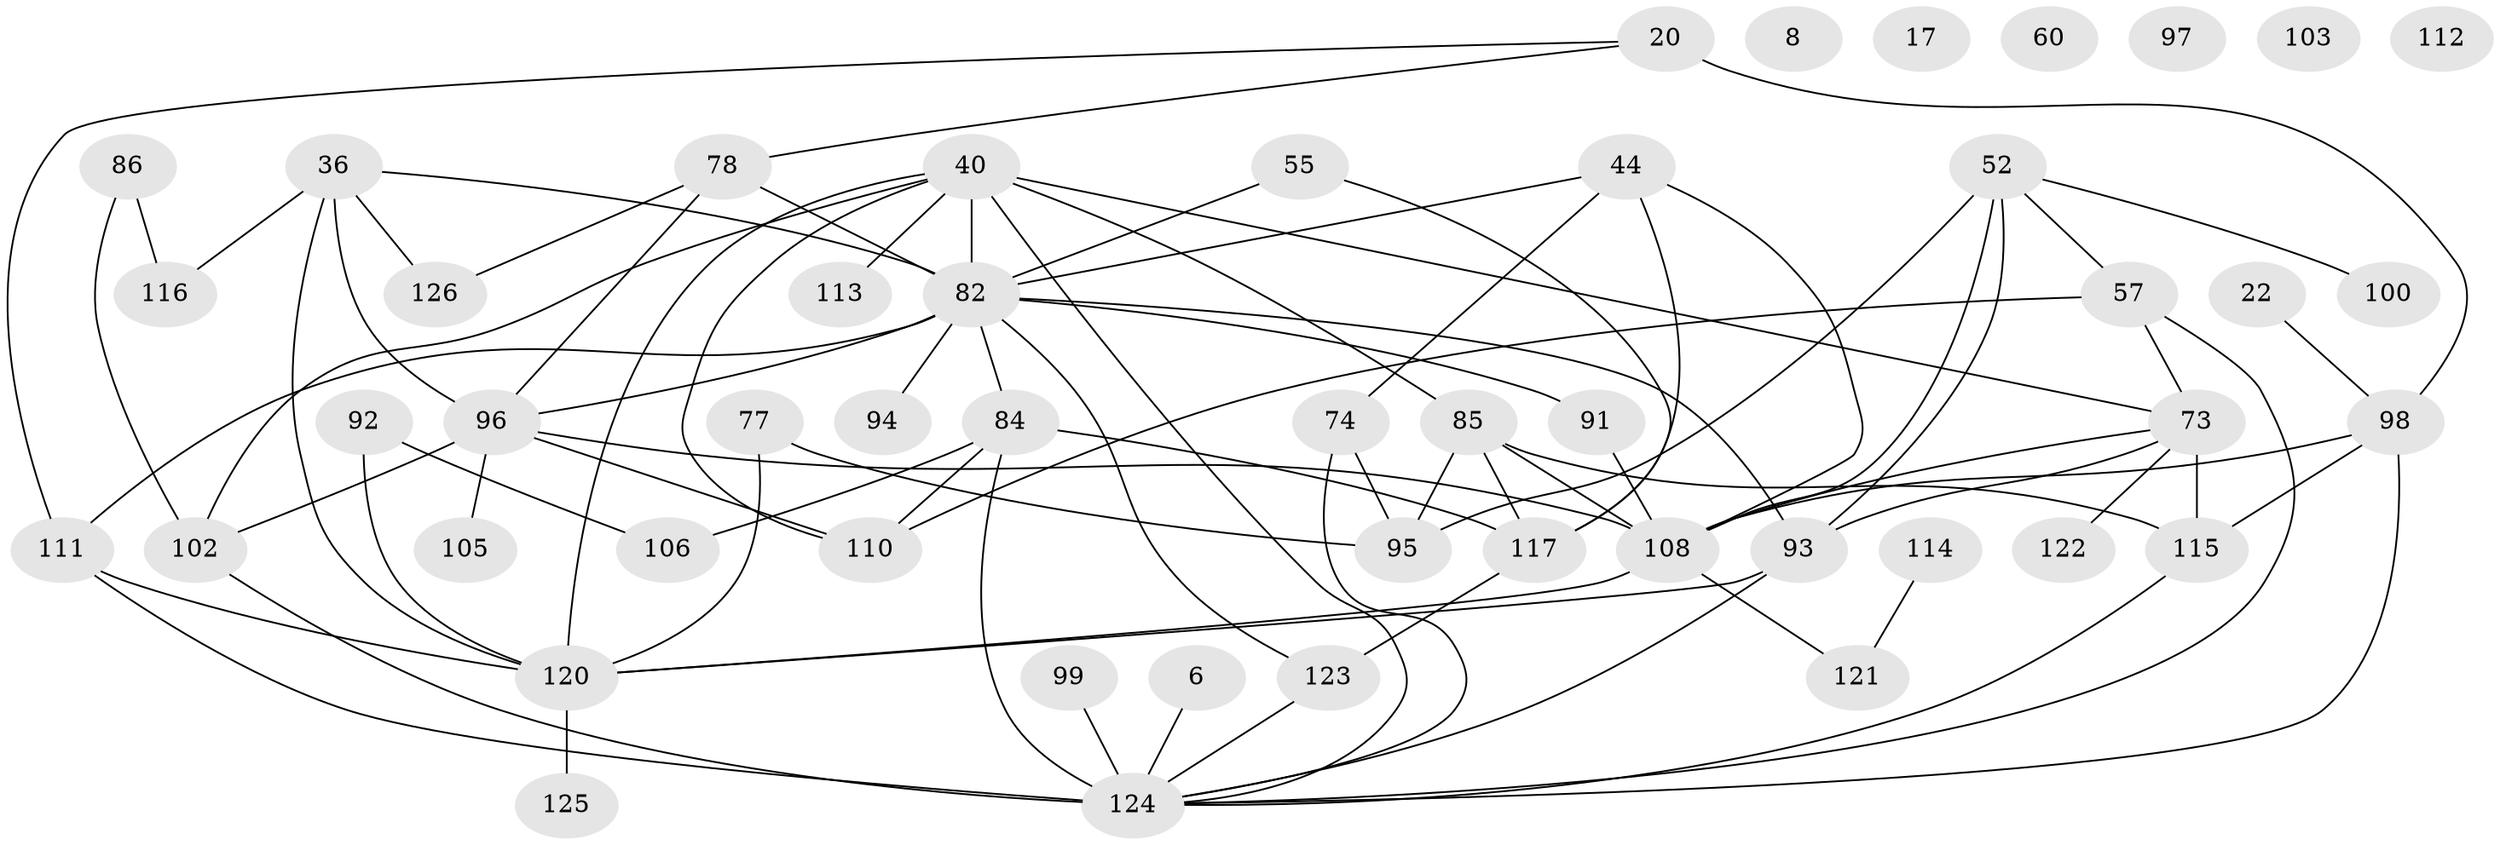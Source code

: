 // original degree distribution, {2: 0.30952380952380953, 4: 0.19047619047619047, 5: 0.07142857142857142, 1: 0.12698412698412698, 0: 0.047619047619047616, 6: 0.05555555555555555, 3: 0.16666666666666666, 7: 0.023809523809523808, 9: 0.007936507936507936}
// Generated by graph-tools (version 1.1) at 2025/42/03/04/25 21:42:21]
// undirected, 50 vertices, 83 edges
graph export_dot {
graph [start="1"]
  node [color=gray90,style=filled];
  6;
  8;
  17;
  20;
  22;
  36 [super="+14"];
  40 [super="+32"];
  44 [super="+35"];
  52;
  55;
  57 [super="+3"];
  60;
  73;
  74 [super="+31"];
  77;
  78;
  82 [super="+43+79+56"];
  84 [super="+61+69"];
  85 [super="+75"];
  86;
  91;
  92;
  93 [super="+51"];
  94;
  95 [super="+89"];
  96 [super="+10+65"];
  97;
  98 [super="+5"];
  99;
  100;
  102 [super="+87"];
  103;
  105;
  106;
  108 [super="+66+88"];
  110 [super="+104"];
  111 [super="+109+25"];
  112;
  113;
  114;
  115 [super="+71+107"];
  116 [super="+4"];
  117 [super="+41+83"];
  120 [super="+76+68"];
  121;
  122 [super="+49"];
  123 [super="+33+101"];
  124 [super="+12+118+119+90"];
  125;
  126;
  6 -- 124;
  20 -- 78;
  20 -- 98 [weight=2];
  20 -- 111;
  22 -- 98;
  36 -- 82 [weight=2];
  36 -- 116;
  36 -- 120 [weight=2];
  36 -- 126;
  36 -- 96;
  40 -- 113;
  40 -- 110 [weight=2];
  40 -- 73;
  40 -- 85 [weight=2];
  40 -- 82 [weight=2];
  40 -- 120;
  40 -- 124 [weight=2];
  40 -- 102;
  44 -- 74;
  44 -- 117 [weight=2];
  44 -- 108;
  44 -- 82;
  52 -- 100;
  52 -- 57;
  52 -- 95 [weight=2];
  52 -- 108;
  52 -- 93;
  55 -- 117;
  55 -- 82;
  57 -- 73 [weight=2];
  57 -- 110 [weight=2];
  57 -- 124;
  73 -- 122;
  73 -- 115;
  73 -- 108;
  73 -- 93;
  74 -- 95;
  74 -- 124;
  77 -- 95;
  77 -- 120;
  78 -- 82;
  78 -- 126;
  78 -- 96;
  82 -- 96;
  82 -- 94;
  82 -- 111 [weight=3];
  82 -- 123;
  82 -- 84;
  82 -- 91;
  82 -- 93;
  84 -- 124 [weight=4];
  84 -- 117;
  84 -- 110;
  84 -- 106;
  85 -- 95 [weight=2];
  85 -- 117;
  85 -- 115;
  85 -- 108;
  86 -- 102;
  86 -- 116;
  91 -- 108;
  92 -- 106;
  92 -- 120;
  93 -- 120;
  93 -- 124 [weight=2];
  96 -- 110;
  96 -- 102;
  96 -- 108;
  96 -- 105;
  98 -- 115;
  98 -- 108;
  98 -- 124;
  99 -- 124 [weight=2];
  102 -- 124 [weight=2];
  108 -- 120 [weight=3];
  108 -- 121;
  111 -- 120 [weight=2];
  111 -- 124 [weight=3];
  114 -- 121;
  115 -- 124 [weight=2];
  117 -- 123;
  120 -- 125;
  123 -- 124;
}
